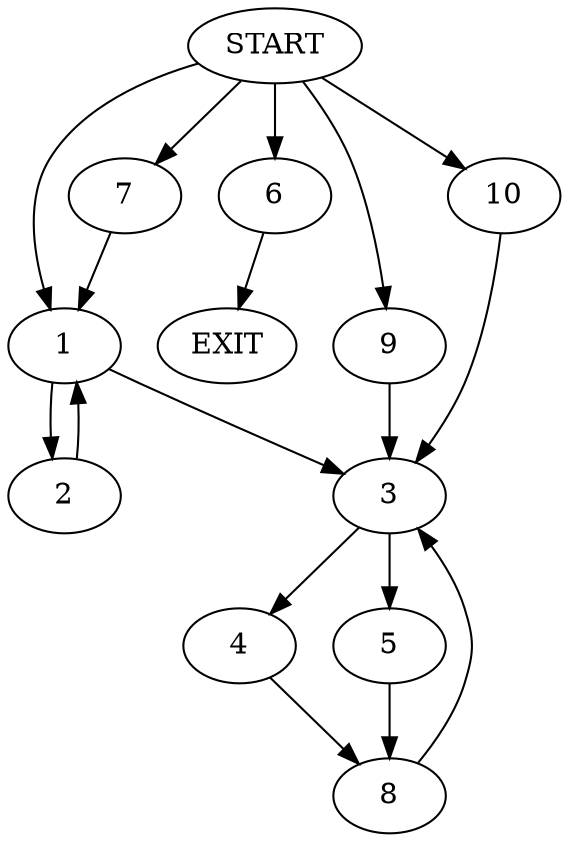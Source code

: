 digraph {
0 [label="START"]
11 [label="EXIT"]
0 -> 1
1 -> 2
1 -> 3
2 -> 1
3 -> 4
3 -> 5
0 -> 6
6 -> 11
0 -> 7
7 -> 1
5 -> 8
4 -> 8
8 -> 3
0 -> 9
9 -> 3
0 -> 10
10 -> 3
}
